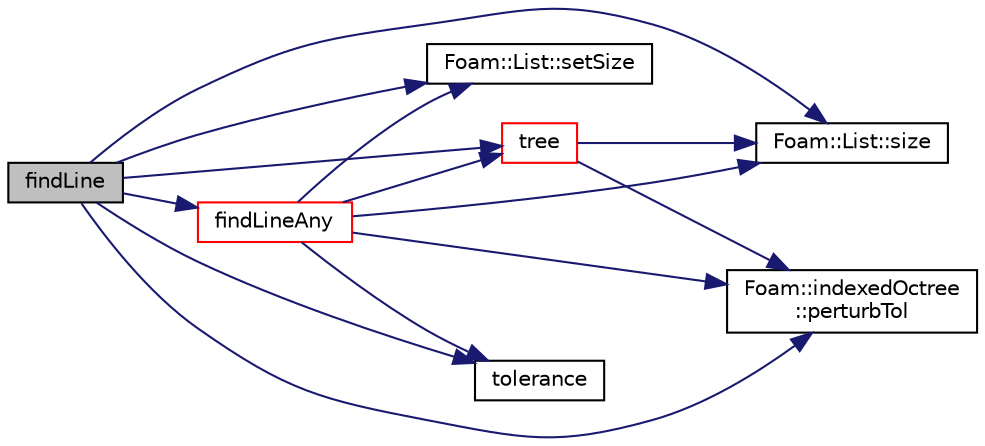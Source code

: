 digraph "findLine"
{
  bgcolor="transparent";
  edge [fontname="Helvetica",fontsize="10",labelfontname="Helvetica",labelfontsize="10"];
  node [fontname="Helvetica",fontsize="10",shape=record];
  rankdir="LR";
  Node464 [label="findLine",height=0.2,width=0.4,color="black", fillcolor="grey75", style="filled", fontcolor="black"];
  Node464 -> Node465 [color="midnightblue",fontsize="10",style="solid",fontname="Helvetica"];
  Node465 [label="findLineAny",height=0.2,width=0.4,color="red",URL="$a26665.html#a9d3dd2d4f8a82670f84a4fd9356b2512"];
  Node465 -> Node466 [color="midnightblue",fontsize="10",style="solid",fontname="Helvetica"];
  Node466 [label="tree",height=0.2,width=0.4,color="red",URL="$a26665.html#a6d01bb33aa711bf96f61eba9aa236e80",tooltip="Demand driven construction of the octree. "];
  Node466 -> Node478 [color="midnightblue",fontsize="10",style="solid",fontname="Helvetica"];
  Node478 [label="Foam::indexedOctree\l::perturbTol",height=0.2,width=0.4,color="black",URL="$a26157.html#a41778d781ef1c7653c69f36a1d5b983c",tooltip="Get the perturbation tolerance. "];
  Node466 -> Node480 [color="midnightblue",fontsize="10",style="solid",fontname="Helvetica"];
  Node480 [label="Foam::List::size",height=0.2,width=0.4,color="black",URL="$a26833.html#a8a5f6fa29bd4b500caf186f60245b384",tooltip="Override size to be inconsistent with allocated storage. "];
  Node465 -> Node479 [color="midnightblue",fontsize="10",style="solid",fontname="Helvetica"];
  Node479 [label="Foam::List::setSize",height=0.2,width=0.4,color="black",URL="$a26833.html#aedb985ffeaf1bdbfeccc2a8730405703",tooltip="Reset size of List. "];
  Node465 -> Node480 [color="midnightblue",fontsize="10",style="solid",fontname="Helvetica"];
  Node465 -> Node478 [color="midnightblue",fontsize="10",style="solid",fontname="Helvetica"];
  Node465 -> Node481 [color="midnightblue",fontsize="10",style="solid",fontname="Helvetica"];
  Node481 [label="tolerance",height=0.2,width=0.4,color="black",URL="$a26665.html#a403d191d8d31d9941405ef8a6992240d",tooltip="Return tolerance to use in searches. "];
  Node464 -> Node478 [color="midnightblue",fontsize="10",style="solid",fontname="Helvetica"];
  Node464 -> Node479 [color="midnightblue",fontsize="10",style="solid",fontname="Helvetica"];
  Node464 -> Node480 [color="midnightblue",fontsize="10",style="solid",fontname="Helvetica"];
  Node464 -> Node481 [color="midnightblue",fontsize="10",style="solid",fontname="Helvetica"];
  Node464 -> Node466 [color="midnightblue",fontsize="10",style="solid",fontname="Helvetica"];
}
